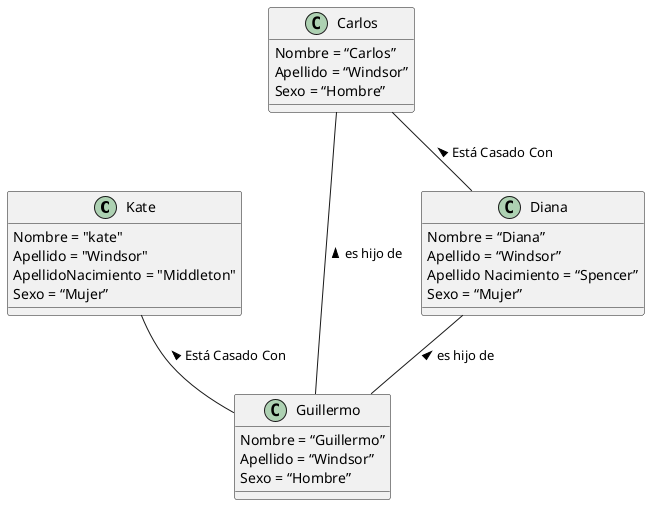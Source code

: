 @startuml
class Kate{
    Nombre = "kate"
    Apellido = "Windsor"
    ApellidoNacimiento = "Middleton"
    Sexo = “Mujer”
}
class Guillermo{
    Nombre = “Guillermo”
    Apellido = “Windsor”
    Sexo = “Hombre”
}
class Diana{
    Nombre = “Diana”
    Apellido = “Windsor”
    Apellido Nacimiento = “Spencer”
    Sexo = “Mujer”
}
class Carlos{
    Nombre = “Carlos”
    Apellido = “Windsor”
    Sexo = “Hombre”

}

Kate -- Guillermo:  < Está Casado Con
Diana -- Guillermo:  < es hijo de
Carlos -- Diana:  < Está Casado Con
Carlos -- Guillermo:  < es hijo de
@enduml